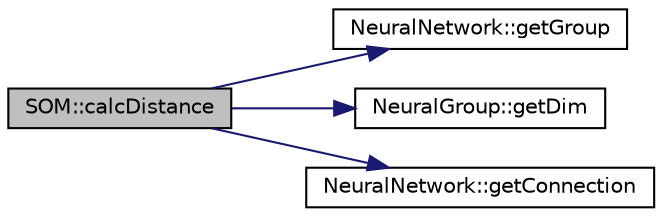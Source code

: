 digraph "SOM::calcDistance"
{
  edge [fontname="Helvetica",fontsize="10",labelfontname="Helvetica",labelfontsize="10"];
  node [fontname="Helvetica",fontsize="10",shape=record];
  rankdir="LR";
  Node1 [label="SOM::calcDistance",height=0.2,width=0.4,color="black", fillcolor="grey75", style="filled", fontcolor="black"];
  Node1 -> Node2 [color="midnightblue",fontsize="10",style="solid",fontname="Helvetica"];
  Node2 [label="NeuralNetwork::getGroup",height=0.2,width=0.4,color="black", fillcolor="white", style="filled",URL="$class_neural_network.html#a96eea02d6563ff6c5ab8d6d6e43f8f21"];
  Node1 -> Node3 [color="midnightblue",fontsize="10",style="solid",fontname="Helvetica"];
  Node3 [label="NeuralGroup::getDim",height=0.2,width=0.4,color="black", fillcolor="white", style="filled",URL="$class_neural_group.html#afed5bfe263ed08affeb3990ec66fabc1"];
  Node1 -> Node4 [color="midnightblue",fontsize="10",style="solid",fontname="Helvetica"];
  Node4 [label="NeuralNetwork::getConnection",height=0.2,width=0.4,color="black", fillcolor="white", style="filled",URL="$class_neural_network.html#a2d177ef881e3bd66b56cf8b5358fab58"];
}
